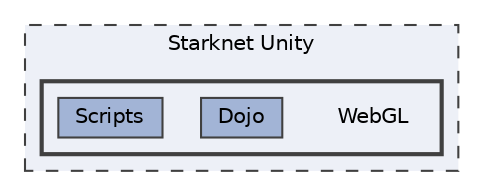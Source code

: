 digraph "Starknet Unity/WebGL"
{
 // LATEX_PDF_SIZE
  bgcolor="transparent";
  edge [fontname=Helvetica,fontsize=10,labelfontname=Helvetica,labelfontsize=10];
  node [fontname=Helvetica,fontsize=10,shape=box,height=0.2,width=0.4];
  compound=true
  subgraph clusterdir_477bc701caa4cc5ffb6ac4a3cf12baec {
    graph [ bgcolor="#edf0f7", pencolor="grey25", label="Starknet Unity", fontname=Helvetica,fontsize=10 style="filled,dashed", URL="dir_477bc701caa4cc5ffb6ac4a3cf12baec.html",tooltip=""]
  subgraph clusterdir_cc2636bd387bc3ca87c5506c7b245ead {
    graph [ bgcolor="#edf0f7", pencolor="grey25", label="", fontname=Helvetica,fontsize=10 style="filled,bold", URL="dir_cc2636bd387bc3ca87c5506c7b245ead.html",tooltip=""]
    dir_cc2636bd387bc3ca87c5506c7b245ead [shape=plaintext, label="WebGL"];
  dir_628102efcc46f72483069da4644e5583 [label="Dojo", fillcolor="#a2b4d6", color="grey25", style="filled", URL="dir_628102efcc46f72483069da4644e5583.html",tooltip=""];
  dir_14113f99bc746c50e2df157bb31800e2 [label="Scripts", fillcolor="#a2b4d6", color="grey25", style="filled", URL="dir_14113f99bc746c50e2df157bb31800e2.html",tooltip=""];
  }
  }
}

